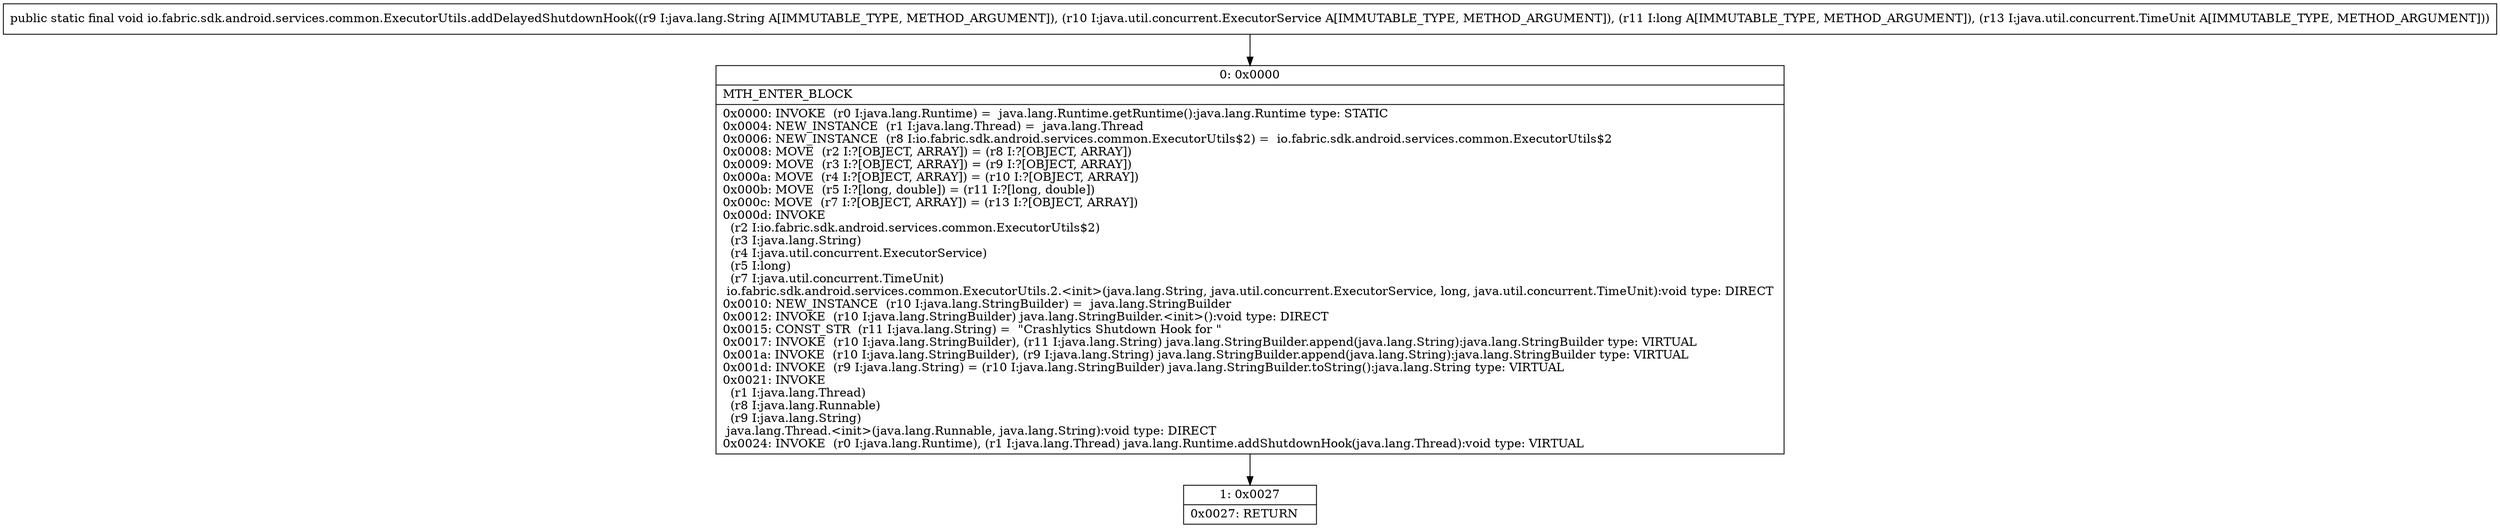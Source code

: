digraph "CFG forio.fabric.sdk.android.services.common.ExecutorUtils.addDelayedShutdownHook(Ljava\/lang\/String;Ljava\/util\/concurrent\/ExecutorService;JLjava\/util\/concurrent\/TimeUnit;)V" {
Node_0 [shape=record,label="{0\:\ 0x0000|MTH_ENTER_BLOCK\l|0x0000: INVOKE  (r0 I:java.lang.Runtime) =  java.lang.Runtime.getRuntime():java.lang.Runtime type: STATIC \l0x0004: NEW_INSTANCE  (r1 I:java.lang.Thread) =  java.lang.Thread \l0x0006: NEW_INSTANCE  (r8 I:io.fabric.sdk.android.services.common.ExecutorUtils$2) =  io.fabric.sdk.android.services.common.ExecutorUtils$2 \l0x0008: MOVE  (r2 I:?[OBJECT, ARRAY]) = (r8 I:?[OBJECT, ARRAY]) \l0x0009: MOVE  (r3 I:?[OBJECT, ARRAY]) = (r9 I:?[OBJECT, ARRAY]) \l0x000a: MOVE  (r4 I:?[OBJECT, ARRAY]) = (r10 I:?[OBJECT, ARRAY]) \l0x000b: MOVE  (r5 I:?[long, double]) = (r11 I:?[long, double]) \l0x000c: MOVE  (r7 I:?[OBJECT, ARRAY]) = (r13 I:?[OBJECT, ARRAY]) \l0x000d: INVOKE  \l  (r2 I:io.fabric.sdk.android.services.common.ExecutorUtils$2)\l  (r3 I:java.lang.String)\l  (r4 I:java.util.concurrent.ExecutorService)\l  (r5 I:long)\l  (r7 I:java.util.concurrent.TimeUnit)\l io.fabric.sdk.android.services.common.ExecutorUtils.2.\<init\>(java.lang.String, java.util.concurrent.ExecutorService, long, java.util.concurrent.TimeUnit):void type: DIRECT \l0x0010: NEW_INSTANCE  (r10 I:java.lang.StringBuilder) =  java.lang.StringBuilder \l0x0012: INVOKE  (r10 I:java.lang.StringBuilder) java.lang.StringBuilder.\<init\>():void type: DIRECT \l0x0015: CONST_STR  (r11 I:java.lang.String) =  \"Crashlytics Shutdown Hook for \" \l0x0017: INVOKE  (r10 I:java.lang.StringBuilder), (r11 I:java.lang.String) java.lang.StringBuilder.append(java.lang.String):java.lang.StringBuilder type: VIRTUAL \l0x001a: INVOKE  (r10 I:java.lang.StringBuilder), (r9 I:java.lang.String) java.lang.StringBuilder.append(java.lang.String):java.lang.StringBuilder type: VIRTUAL \l0x001d: INVOKE  (r9 I:java.lang.String) = (r10 I:java.lang.StringBuilder) java.lang.StringBuilder.toString():java.lang.String type: VIRTUAL \l0x0021: INVOKE  \l  (r1 I:java.lang.Thread)\l  (r8 I:java.lang.Runnable)\l  (r9 I:java.lang.String)\l java.lang.Thread.\<init\>(java.lang.Runnable, java.lang.String):void type: DIRECT \l0x0024: INVOKE  (r0 I:java.lang.Runtime), (r1 I:java.lang.Thread) java.lang.Runtime.addShutdownHook(java.lang.Thread):void type: VIRTUAL \l}"];
Node_1 [shape=record,label="{1\:\ 0x0027|0x0027: RETURN   \l}"];
MethodNode[shape=record,label="{public static final void io.fabric.sdk.android.services.common.ExecutorUtils.addDelayedShutdownHook((r9 I:java.lang.String A[IMMUTABLE_TYPE, METHOD_ARGUMENT]), (r10 I:java.util.concurrent.ExecutorService A[IMMUTABLE_TYPE, METHOD_ARGUMENT]), (r11 I:long A[IMMUTABLE_TYPE, METHOD_ARGUMENT]), (r13 I:java.util.concurrent.TimeUnit A[IMMUTABLE_TYPE, METHOD_ARGUMENT])) }"];
MethodNode -> Node_0;
Node_0 -> Node_1;
}

